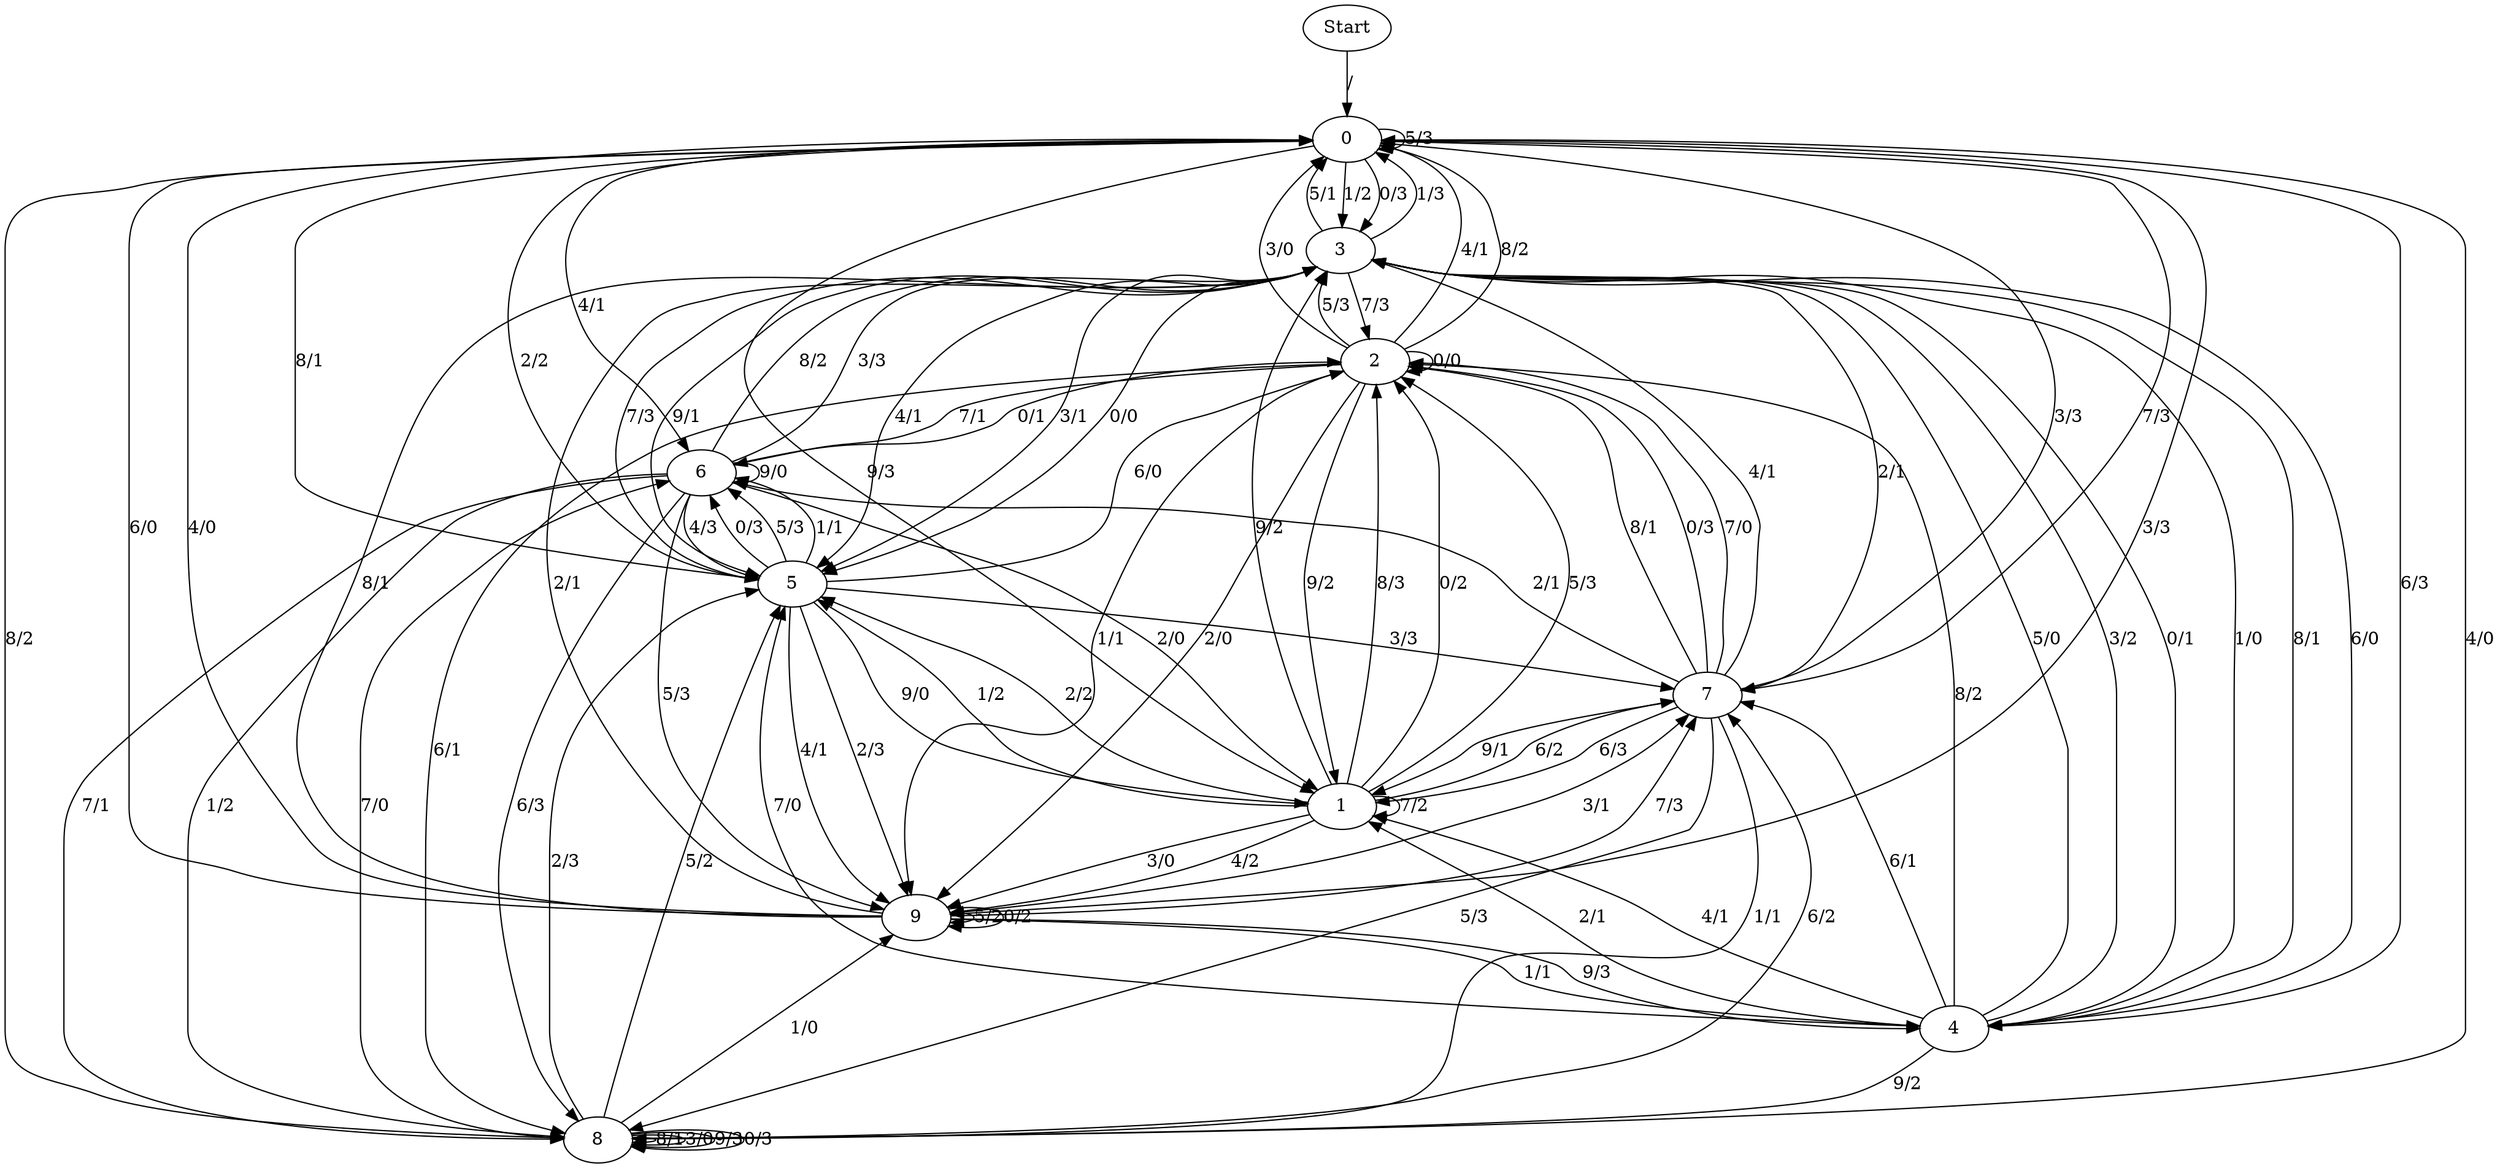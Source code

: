 digraph {
	Start -> 0 [label="/"]
	0 -> 3 [label="1/2"]
	0 -> 8 [label="8/2"]
	0 -> 3 [label="0/3"]
	0 -> 9 [label="3/3"]
	0 -> 1 [label="9/3"]
	0 -> 5 [label="2/2"]
	0 -> 7 [label="7/3"]
	0 -> 4 [label="6/3"]
	0 -> 6 [label="4/1"]
	0 -> 0 [label="5/3"]
	4 -> 3 [label="5/0"]
	4 -> 8 [label="9/2"]
	4 -> 3 [label="3/2"]
	4 -> 5 [label="7/0"]
	4 -> 2 [label="8/2"]
	4 -> 1 [label="2/1"]
	4 -> 3 [label="0/1"]
	4 -> 3 [label="1/0"]
	4 -> 7 [label="6/1"]
	4 -> 1 [label="4/1"]
	3 -> 5 [label="4/1"]
	3 -> 5 [label="3/1"]
	3 -> 4 [label="8/1"]
	3 -> 5 [label="0/0"]
	3 -> 7 [label="2/1"]
	3 -> 2 [label="7/3"]
	3 -> 0 [label="1/3"]
	3 -> 5 [label="9/1"]
	3 -> 0 [label="5/1"]
	3 -> 4 [label="6/0"]
	5 -> 6 [label="0/3"]
	5 -> 2 [label="6/0"]
	5 -> 9 [label="4/1"]
	5 -> 9 [label="2/3"]
	5 -> 6 [label="5/3"]
	5 -> 3 [label="7/3"]
	5 -> 6 [label="1/1"]
	5 -> 0 [label="8/1"]
	5 -> 1 [label="9/0"]
	5 -> 7 [label="3/3"]
	9 -> 0 [label="6/0"]
	9 -> 3 [label="2/1"]
	9 -> 7 [label="3/1"]
	9 -> 4 [label="1/1"]
	9 -> 9 [label="5/2"]
	9 -> 0 [label="4/0"]
	9 -> 9 [label="0/2"]
	9 -> 3 [label="8/1"]
	9 -> 4 [label="9/3"]
	9 -> 7 [label="7/3"]
	7 -> 6 [label="2/1"]
	7 -> 0 [label="3/3"]
	7 -> 1 [label="6/3"]
	7 -> 8 [label="1/1"]
	7 -> 2 [label="8/1"]
	7 -> 2 [label="0/3"]
	7 -> 2 [label="7/0"]
	7 -> 1 [label="9/1"]
	7 -> 3 [label="4/1"]
	7 -> 8 [label="5/3"]
	2 -> 0 [label="3/0"]
	2 -> 0 [label="4/1"]
	2 -> 1 [label="9/2"]
	2 -> 6 [label="7/1"]
	2 -> 3 [label="5/3"]
	2 -> 8 [label="6/1"]
	2 -> 0 [label="8/2"]
	2 -> 2 [label="0/0"]
	2 -> 9 [label="1/1"]
	2 -> 9 [label="2/0"]
	6 -> 3 [label="3/3"]
	6 -> 8 [label="6/3"]
	6 -> 8 [label="1/2"]
	6 -> 8 [label="7/1"]
	6 -> 5 [label="4/3"]
	6 -> 3 [label="8/2"]
	6 -> 6 [label="9/0"]
	6 -> 9 [label="5/3"]
	6 -> 1 [label="2/0"]
	6 -> 2 [label="0/1"]
	8 -> 5 [label="2/3"]
	8 -> 0 [label="4/0"]
	8 -> 6 [label="7/0"]
	8 -> 8 [label="8/1"]
	8 -> 8 [label="3/0"]
	8 -> 7 [label="6/2"]
	8 -> 9 [label="1/0"]
	8 -> 8 [label="9/3"]
	8 -> 5 [label="5/2"]
	8 -> 8 [label="0/3"]
	1 -> 1 [label="7/2"]
	1 -> 9 [label="3/0"]
	1 -> 7 [label="6/2"]
	1 -> 2 [label="8/3"]
	1 -> 2 [label="0/2"]
	1 -> 5 [label="1/2"]
	1 -> 3 [label="9/2"]
	1 -> 2 [label="5/3"]
	1 -> 5 [label="2/2"]
	1 -> 9 [label="4/2"]
}